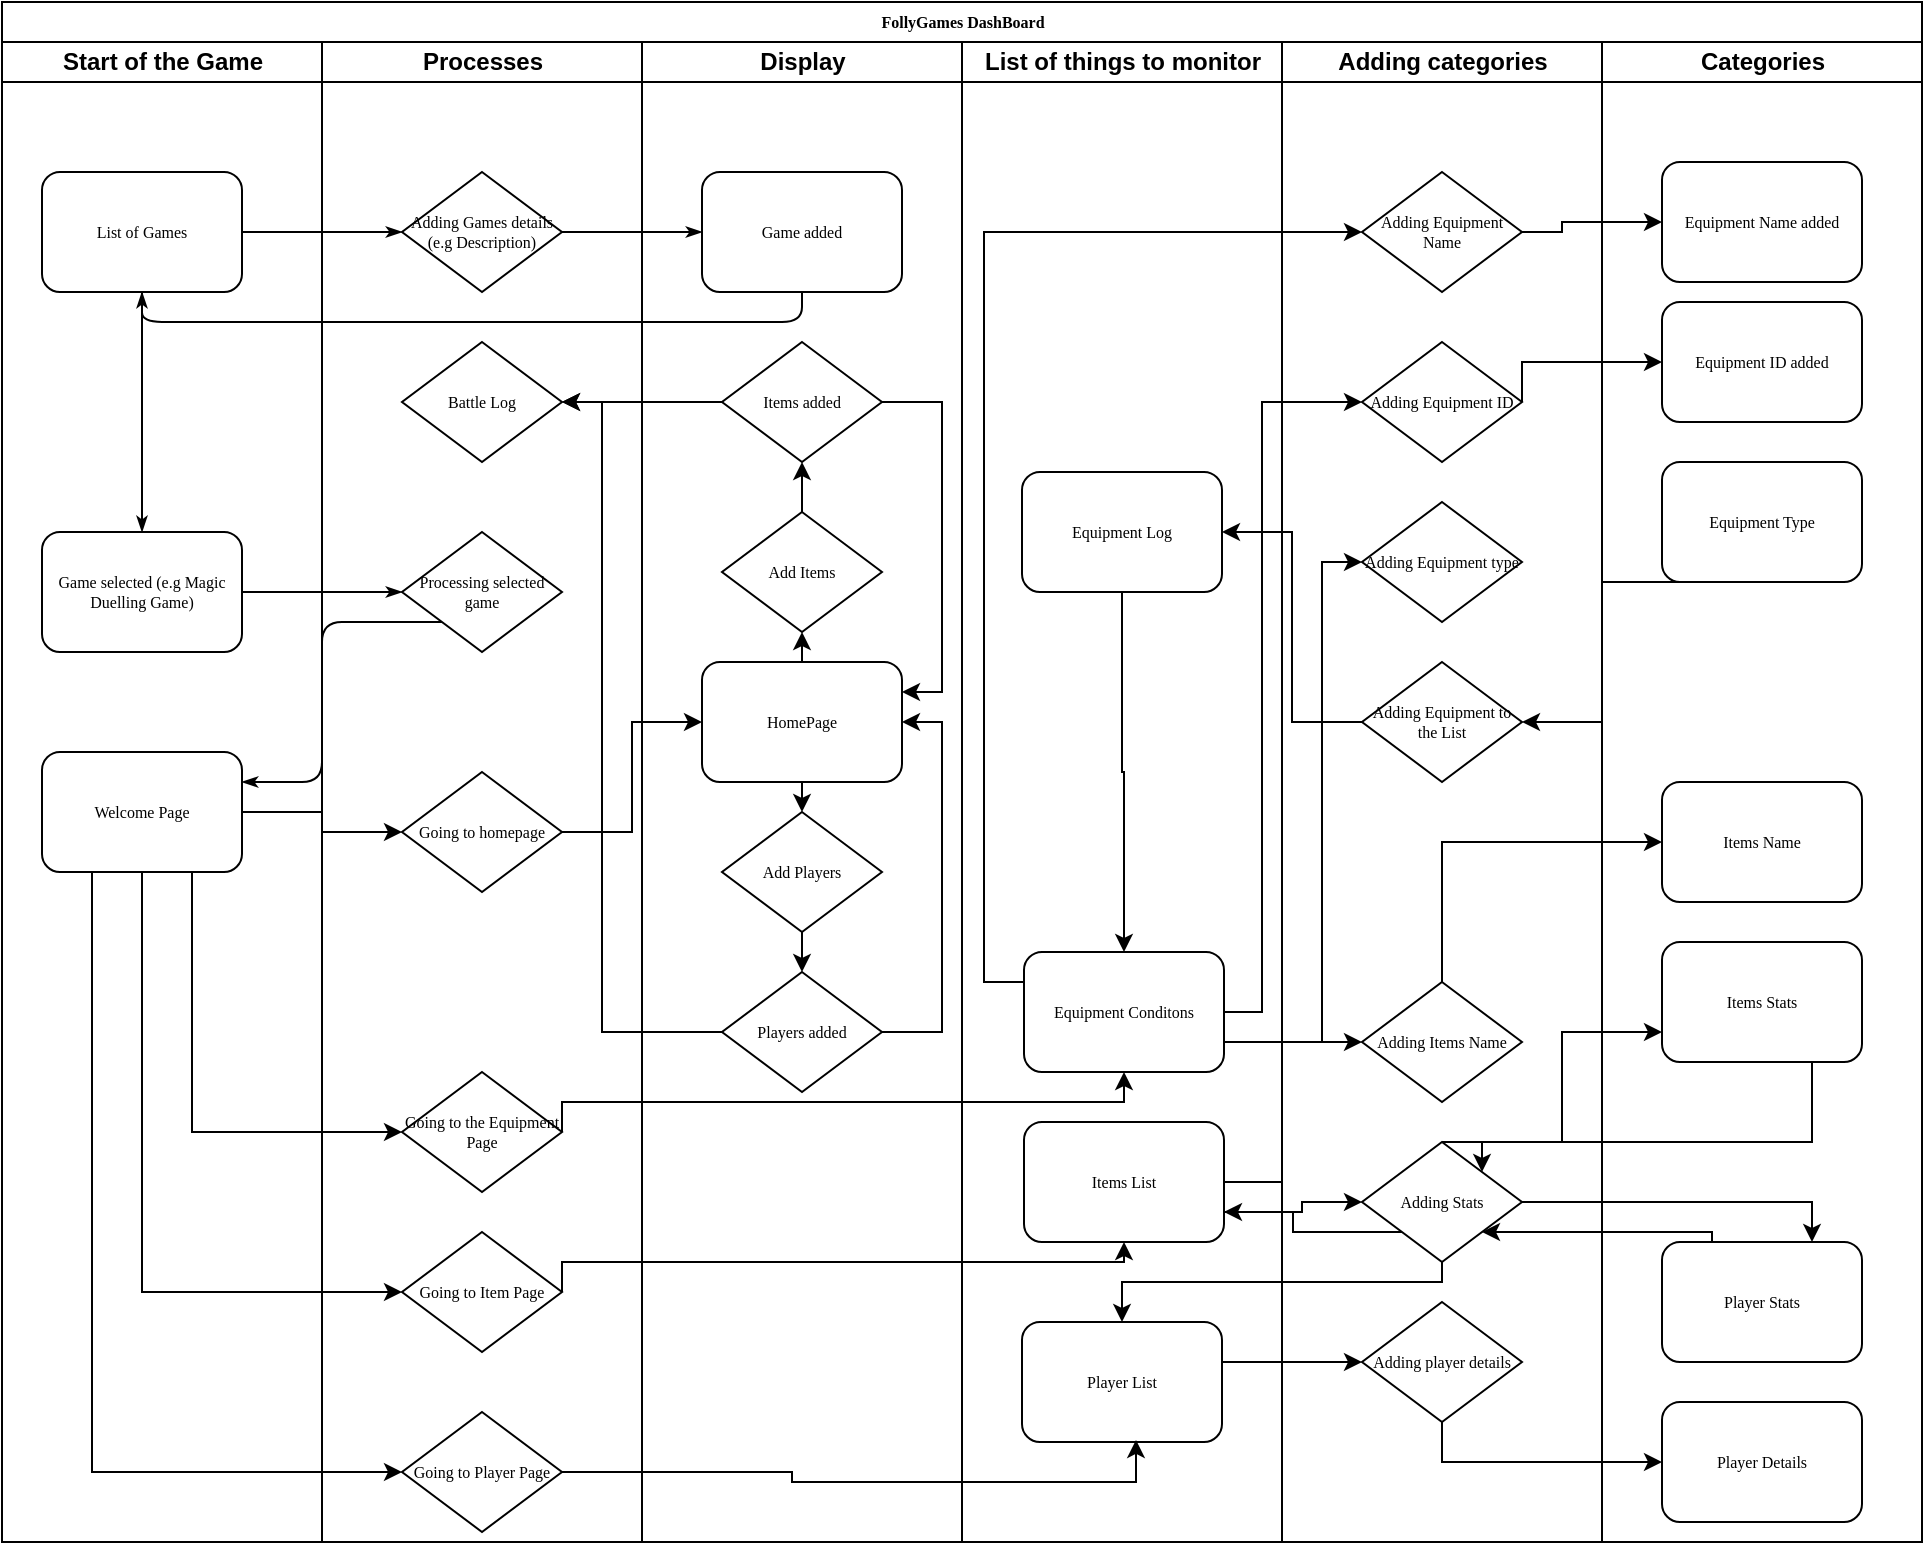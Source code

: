 <mxfile version="10.7.4" type="github"><diagram name="Page-1" id="74e2e168-ea6b-b213-b513-2b3c1d86103e"><mxGraphModel dx="998" dy="525" grid="1" gridSize="10" guides="1" tooltips="1" connect="1" arrows="1" fold="1" page="1" pageScale="1" pageWidth="1100" pageHeight="850" background="#ffffff" math="0" shadow="0"><root><mxCell id="0"/><mxCell id="1" parent="0"/><mxCell id="77e6c97f196da883-1" value="FollyGames DashBoard" style="swimlane;html=1;childLayout=stackLayout;startSize=20;rounded=0;shadow=0;labelBackgroundColor=none;strokeColor=#000000;strokeWidth=1;fillColor=#ffffff;fontFamily=Verdana;fontSize=8;fontColor=#000000;align=center;" parent="1" vertex="1"><mxGeometry x="70" y="40" width="960" height="770" as="geometry"/></mxCell><mxCell id="77e6c97f196da883-2" value="Start of the Game" style="swimlane;html=1;startSize=20;" parent="77e6c97f196da883-1" vertex="1"><mxGeometry y="20" width="160" height="750" as="geometry"/></mxCell><mxCell id="77e6c97f196da883-8" value="List of Games" style="rounded=1;whiteSpace=wrap;html=1;shadow=0;labelBackgroundColor=none;strokeColor=#000000;strokeWidth=1;fillColor=#ffffff;fontFamily=Verdana;fontSize=8;fontColor=#000000;align=center;" parent="77e6c97f196da883-2" vertex="1"><mxGeometry x="20" y="65" width="100" height="60" as="geometry"/></mxCell><mxCell id="OZMLyynE-JS1bESQG-mp-4" value="Game selected (e.g Magic Duelling Game)" style="rounded=1;whiteSpace=wrap;html=1;shadow=0;labelBackgroundColor=none;strokeColor=#000000;strokeWidth=1;fillColor=#ffffff;fontFamily=Verdana;fontSize=8;fontColor=#000000;align=center;" vertex="1" parent="77e6c97f196da883-2"><mxGeometry x="20" y="245" width="100" height="60" as="geometry"/></mxCell><mxCell id="OZMLyynE-JS1bESQG-mp-5" style="edgeStyle=orthogonalEdgeStyle;rounded=1;html=1;labelBackgroundColor=none;startArrow=none;startFill=0;startSize=5;endArrow=classicThin;endFill=1;endSize=5;jettySize=auto;orthogonalLoop=1;strokeColor=#000000;strokeWidth=1;fontFamily=Verdana;fontSize=8;fontColor=#000000;entryX=0.5;entryY=0;entryDx=0;entryDy=0;exitX=0.5;exitY=1;exitDx=0;exitDy=0;" edge="1" parent="77e6c97f196da883-2" source="77e6c97f196da883-8" target="OZMLyynE-JS1bESQG-mp-4"><mxGeometry relative="1" as="geometry"><mxPoint x="130" y="105" as="sourcePoint"/><mxPoint x="210" y="105" as="targetPoint"/></mxGeometry></mxCell><mxCell id="OZMLyynE-JS1bESQG-mp-6" value="Welcome Page" style="rounded=1;whiteSpace=wrap;html=1;shadow=0;labelBackgroundColor=none;strokeColor=#000000;strokeWidth=1;fillColor=#ffffff;fontFamily=Verdana;fontSize=8;fontColor=#000000;align=center;" vertex="1" parent="77e6c97f196da883-2"><mxGeometry x="20" y="355" width="100" height="60" as="geometry"/></mxCell><mxCell id="107ba76e4e335f99-5" style="edgeStyle=orthogonalEdgeStyle;rounded=1;html=1;labelBackgroundColor=none;startArrow=none;startFill=0;startSize=5;endArrow=classicThin;endFill=1;endSize=5;jettySize=auto;orthogonalLoop=1;strokeColor=#000000;strokeWidth=1;fontFamily=Verdana;fontSize=8;fontColor=#000000;" parent="77e6c97f196da883-1" target="77e6c97f196da883-19" edge="1"><mxGeometry relative="1" as="geometry"><Array as="points"><mxPoint x="80" y="650"/><mxPoint x="490" y="650"/><mxPoint x="490" y="610"/></Array><mxPoint x="80" y="640" as="sourcePoint"/></mxGeometry></mxCell><mxCell id="107ba76e4e335f99-6" style="edgeStyle=orthogonalEdgeStyle;rounded=1;html=1;labelBackgroundColor=none;startArrow=none;startFill=0;startSize=5;endArrow=classicThin;endFill=1;endSize=5;jettySize=auto;orthogonalLoop=1;strokeColor=#000000;strokeWidth=1;fontFamily=Verdana;fontSize=8;fontColor=#000000;" parent="77e6c97f196da883-1" target="77e6c97f196da883-19" edge="1"><mxGeometry relative="1" as="geometry"><mxPoint x="450" y="610" as="sourcePoint"/></mxGeometry></mxCell><mxCell id="77e6c97f196da883-3" value="Processes" style="swimlane;html=1;startSize=20;" parent="77e6c97f196da883-1" vertex="1"><mxGeometry x="160" y="20" width="160" height="750" as="geometry"/></mxCell><mxCell id="OZMLyynE-JS1bESQG-mp-14" value="Processing selected game" style="rhombus;whiteSpace=wrap;html=1;rounded=0;shadow=0;labelBackgroundColor=none;strokeColor=#000000;strokeWidth=1;fillColor=#ffffff;fontFamily=Verdana;fontSize=8;fontColor=#000000;align=center;" vertex="1" parent="77e6c97f196da883-3"><mxGeometry x="40" y="245" width="80" height="60" as="geometry"/></mxCell><mxCell id="OZMLyynE-JS1bESQG-mp-79" value="Going to homepage" style="rhombus;whiteSpace=wrap;html=1;rounded=0;shadow=0;labelBackgroundColor=none;strokeColor=#000000;strokeWidth=1;fillColor=#ffffff;fontFamily=Verdana;fontSize=8;fontColor=#000000;align=center;" vertex="1" parent="77e6c97f196da883-3"><mxGeometry x="40" y="365" width="80" height="60" as="geometry"/></mxCell><mxCell id="OZMLyynE-JS1bESQG-mp-100" value="Battle Log" style="rhombus;whiteSpace=wrap;html=1;rounded=0;shadow=0;labelBackgroundColor=none;strokeColor=#000000;strokeWidth=1;fillColor=#ffffff;fontFamily=Verdana;fontSize=8;fontColor=#000000;align=center;" vertex="1" parent="77e6c97f196da883-3"><mxGeometry x="40" y="150" width="80" height="60" as="geometry"/></mxCell><mxCell id="77e6c97f196da883-4" value="Display" style="swimlane;html=1;startSize=20;" parent="77e6c97f196da883-1" vertex="1"><mxGeometry x="320" y="20" width="160" height="750" as="geometry"/></mxCell><mxCell id="77e6c97f196da883-29" style="edgeStyle=orthogonalEdgeStyle;rounded=1;html=1;labelBackgroundColor=none;startArrow=none;startFill=0;startSize=5;endArrow=classicThin;endFill=1;endSize=5;jettySize=auto;orthogonalLoop=1;strokeColor=#000000;strokeWidth=1;fontFamily=Verdana;fontSize=8;fontColor=#000000;" parent="77e6c97f196da883-4" target="77e6c97f196da883-13" edge="1"><mxGeometry relative="1" as="geometry"><mxPoint x="260" y="215" as="sourcePoint"/></mxGeometry></mxCell><mxCell id="77e6c97f196da883-11" value="Game added" style="rounded=1;whiteSpace=wrap;html=1;shadow=0;labelBackgroundColor=none;strokeColor=#000000;strokeWidth=1;fillColor=#ffffff;fontFamily=Verdana;fontSize=8;fontColor=#000000;align=center;" parent="77e6c97f196da883-4" vertex="1"><mxGeometry x="30" y="65" width="100" height="60" as="geometry"/></mxCell><mxCell id="OZMLyynE-JS1bESQG-mp-26" value="Equipment Conditons" style="rounded=1;whiteSpace=wrap;html=1;shadow=0;labelBackgroundColor=none;strokeColor=#000000;strokeWidth=1;fillColor=#ffffff;fontFamily=Verdana;fontSize=8;fontColor=#000000;align=center;" vertex="1" parent="77e6c97f196da883-4"><mxGeometry x="191" y="455" width="100" height="60" as="geometry"/></mxCell><mxCell id="OZMLyynE-JS1bESQG-mp-25" value="Items List" style="rounded=1;whiteSpace=wrap;html=1;shadow=0;labelBackgroundColor=none;strokeColor=#000000;strokeWidth=1;fillColor=#ffffff;fontFamily=Verdana;fontSize=8;fontColor=#000000;align=center;" vertex="1" parent="77e6c97f196da883-4"><mxGeometry x="191" y="540" width="100" height="60" as="geometry"/></mxCell><mxCell id="OZMLyynE-JS1bESQG-mp-24" value="Player List" style="rounded=1;whiteSpace=wrap;html=1;shadow=0;labelBackgroundColor=none;strokeColor=#000000;strokeWidth=1;fillColor=#ffffff;fontFamily=Verdana;fontSize=8;fontColor=#000000;align=center;" vertex="1" parent="77e6c97f196da883-4"><mxGeometry x="190" y="640" width="100" height="60" as="geometry"/></mxCell><mxCell id="OZMLyynE-JS1bESQG-mp-101" style="edgeStyle=orthogonalEdgeStyle;rounded=0;orthogonalLoop=1;jettySize=auto;html=1;exitX=0.5;exitY=0;exitDx=0;exitDy=0;entryX=0.5;entryY=1;entryDx=0;entryDy=0;" edge="1" parent="77e6c97f196da883-4" source="OZMLyynE-JS1bESQG-mp-76" target="OZMLyynE-JS1bESQG-mp-98"><mxGeometry relative="1" as="geometry"/></mxCell><mxCell id="OZMLyynE-JS1bESQG-mp-76" value="HomePage" style="rounded=1;whiteSpace=wrap;html=1;shadow=0;labelBackgroundColor=none;strokeColor=#000000;strokeWidth=1;fillColor=#ffffff;fontFamily=Verdana;fontSize=8;fontColor=#000000;align=center;" vertex="1" parent="77e6c97f196da883-4"><mxGeometry x="30" y="310" width="100" height="60" as="geometry"/></mxCell><mxCell id="OZMLyynE-JS1bESQG-mp-94" style="edgeStyle=orthogonalEdgeStyle;rounded=0;orthogonalLoop=1;jettySize=auto;html=1;exitX=1;exitY=0.5;exitDx=0;exitDy=0;entryX=1;entryY=0.5;entryDx=0;entryDy=0;" edge="1" parent="77e6c97f196da883-4" source="OZMLyynE-JS1bESQG-mp-90" target="OZMLyynE-JS1bESQG-mp-76"><mxGeometry relative="1" as="geometry"><Array as="points"><mxPoint x="150" y="495"/><mxPoint x="150" y="340"/></Array></mxGeometry></mxCell><mxCell id="OZMLyynE-JS1bESQG-mp-90" value="Players added" style="rhombus;whiteSpace=wrap;html=1;rounded=0;shadow=0;labelBackgroundColor=none;strokeColor=#000000;strokeWidth=1;fillColor=#ffffff;fontFamily=Verdana;fontSize=8;fontColor=#000000;align=center;" vertex="1" parent="77e6c97f196da883-4"><mxGeometry x="40" y="465" width="80" height="60" as="geometry"/></mxCell><mxCell id="OZMLyynE-JS1bESQG-mp-102" style="edgeStyle=orthogonalEdgeStyle;rounded=0;orthogonalLoop=1;jettySize=auto;html=1;exitX=0.5;exitY=0;exitDx=0;exitDy=0;" edge="1" parent="77e6c97f196da883-4" source="OZMLyynE-JS1bESQG-mp-98" target="OZMLyynE-JS1bESQG-mp-99"><mxGeometry relative="1" as="geometry"/></mxCell><mxCell id="OZMLyynE-JS1bESQG-mp-98" value="Add Items" style="rhombus;whiteSpace=wrap;html=1;rounded=0;shadow=0;labelBackgroundColor=none;strokeColor=#000000;strokeWidth=1;fillColor=#ffffff;fontFamily=Verdana;fontSize=8;fontColor=#000000;align=center;" vertex="1" parent="77e6c97f196da883-4"><mxGeometry x="40" y="235" width="80" height="60" as="geometry"/></mxCell><mxCell id="OZMLyynE-JS1bESQG-mp-103" style="edgeStyle=orthogonalEdgeStyle;rounded=0;orthogonalLoop=1;jettySize=auto;html=1;exitX=1;exitY=0.5;exitDx=0;exitDy=0;entryX=1;entryY=0.25;entryDx=0;entryDy=0;" edge="1" parent="77e6c97f196da883-4" source="OZMLyynE-JS1bESQG-mp-99" target="OZMLyynE-JS1bESQG-mp-76"><mxGeometry relative="1" as="geometry"/></mxCell><mxCell id="OZMLyynE-JS1bESQG-mp-99" value="Items added" style="rhombus;whiteSpace=wrap;html=1;rounded=0;shadow=0;labelBackgroundColor=none;strokeColor=#000000;strokeWidth=1;fillColor=#ffffff;fontFamily=Verdana;fontSize=8;fontColor=#000000;align=center;" vertex="1" parent="77e6c97f196da883-4"><mxGeometry x="40" y="150" width="80" height="60" as="geometry"/></mxCell><mxCell id="77e6c97f196da883-5" value="List of things to monitor" style="swimlane;html=1;startSize=20;" parent="77e6c97f196da883-1" vertex="1"><mxGeometry x="480" y="20" width="160" height="750" as="geometry"/></mxCell><mxCell id="77e6c97f196da883-20" value="Adding Stats" style="rhombus;whiteSpace=wrap;html=1;rounded=0;shadow=0;labelBackgroundColor=none;strokeColor=#000000;strokeWidth=1;fillColor=#ffffff;fontFamily=Verdana;fontSize=8;fontColor=#000000;align=center;" parent="77e6c97f196da883-5" vertex="1"><mxGeometry x="200" y="550" width="80" height="60" as="geometry"/></mxCell><mxCell id="77e6c97f196da883-35" style="edgeStyle=orthogonalEdgeStyle;rounded=1;html=1;labelBackgroundColor=none;startArrow=none;startFill=0;startSize=5;endArrow=classicThin;endFill=1;endSize=5;jettySize=auto;orthogonalLoop=1;strokeColor=#000000;strokeWidth=1;fontFamily=Verdana;fontSize=8;fontColor=#000000;" parent="77e6c97f196da883-5" target="77e6c97f196da883-17" edge="1"><mxGeometry relative="1" as="geometry"><mxPoint x="80" y="380" as="sourcePoint"/></mxGeometry></mxCell><mxCell id="OZMLyynE-JS1bESQG-mp-30" value="Adding Equipment Name" style="rhombus;whiteSpace=wrap;html=1;rounded=0;shadow=0;labelBackgroundColor=none;strokeColor=#000000;strokeWidth=1;fillColor=#ffffff;fontFamily=Verdana;fontSize=8;fontColor=#000000;align=center;" vertex="1" parent="77e6c97f196da883-5"><mxGeometry x="200" y="65" width="80" height="60" as="geometry"/></mxCell><mxCell id="OZMLyynE-JS1bESQG-mp-33" value="Adding Equipment ID" style="rhombus;whiteSpace=wrap;html=1;rounded=0;shadow=0;labelBackgroundColor=none;strokeColor=#000000;strokeWidth=1;fillColor=#ffffff;fontFamily=Verdana;fontSize=8;fontColor=#000000;align=center;" vertex="1" parent="77e6c97f196da883-5"><mxGeometry x="200" y="150" width="80" height="60" as="geometry"/></mxCell><mxCell id="OZMLyynE-JS1bESQG-mp-38" value="Adding Equipment type" style="rhombus;whiteSpace=wrap;html=1;rounded=0;shadow=0;labelBackgroundColor=none;strokeColor=#000000;strokeWidth=1;fillColor=#ffffff;fontFamily=Verdana;fontSize=8;fontColor=#000000;align=center;" vertex="1" parent="77e6c97f196da883-5"><mxGeometry x="200" y="230" width="80" height="60" as="geometry"/></mxCell><mxCell id="OZMLyynE-JS1bESQG-mp-108" style="edgeStyle=orthogonalEdgeStyle;rounded=0;orthogonalLoop=1;jettySize=auto;html=1;exitX=0;exitY=0.5;exitDx=0;exitDy=0;entryX=1;entryY=0.5;entryDx=0;entryDy=0;" edge="1" parent="77e6c97f196da883-5" source="OZMLyynE-JS1bESQG-mp-42" target="OZMLyynE-JS1bESQG-mp-107"><mxGeometry relative="1" as="geometry"/></mxCell><mxCell id="OZMLyynE-JS1bESQG-mp-42" value="Adding Equipment to the List" style="rhombus;whiteSpace=wrap;html=1;rounded=0;shadow=0;labelBackgroundColor=none;strokeColor=#000000;strokeWidth=1;fillColor=#ffffff;fontFamily=Verdana;fontSize=8;fontColor=#000000;align=center;" vertex="1" parent="77e6c97f196da883-5"><mxGeometry x="200" y="310" width="80" height="60" as="geometry"/></mxCell><mxCell id="OZMLyynE-JS1bESQG-mp-62" value="Adding player details" style="rhombus;whiteSpace=wrap;html=1;rounded=0;shadow=0;labelBackgroundColor=none;strokeColor=#000000;strokeWidth=1;fillColor=#ffffff;fontFamily=Verdana;fontSize=8;fontColor=#000000;align=center;" vertex="1" parent="77e6c97f196da883-5"><mxGeometry x="200" y="630" width="80" height="60" as="geometry"/></mxCell><mxCell id="OZMLyynE-JS1bESQG-mp-107" value="Equipment Log" style="rounded=1;whiteSpace=wrap;html=1;shadow=0;labelBackgroundColor=none;strokeColor=#000000;strokeWidth=1;fillColor=#ffffff;fontFamily=Verdana;fontSize=8;fontColor=#000000;align=center;" vertex="1" parent="77e6c97f196da883-5"><mxGeometry x="30" y="215" width="100" height="60" as="geometry"/></mxCell><mxCell id="77e6c97f196da883-7" value="Adding categories" style="swimlane;html=1;startSize=20;" parent="77e6c97f196da883-1" vertex="1"><mxGeometry x="640" y="20" width="160" height="750" as="geometry"/></mxCell><mxCell id="OZMLyynE-JS1bESQG-mp-45" value="Items Name" style="rounded=1;whiteSpace=wrap;html=1;shadow=0;labelBackgroundColor=none;strokeColor=#000000;strokeWidth=1;fillColor=#ffffff;fontFamily=Verdana;fontSize=8;fontColor=#000000;align=center;" vertex="1" parent="77e6c97f196da883-7"><mxGeometry x="190" y="370" width="100" height="60" as="geometry"/></mxCell><mxCell id="OZMLyynE-JS1bESQG-mp-46" value="Equipment Name added" style="rounded=1;whiteSpace=wrap;html=1;shadow=0;labelBackgroundColor=none;strokeColor=#000000;strokeWidth=1;fillColor=#ffffff;fontFamily=Verdana;fontSize=8;fontColor=#000000;align=center;" vertex="1" parent="77e6c97f196da883-7"><mxGeometry x="190" y="60" width="100" height="60" as="geometry"/></mxCell><mxCell id="OZMLyynE-JS1bESQG-mp-51" value="Items Stats" style="rounded=1;whiteSpace=wrap;html=1;shadow=0;labelBackgroundColor=none;strokeColor=#000000;strokeWidth=1;fillColor=#ffffff;fontFamily=Verdana;fontSize=8;fontColor=#000000;align=center;" vertex="1" parent="77e6c97f196da883-7"><mxGeometry x="190" y="450" width="100" height="60" as="geometry"/></mxCell><mxCell id="OZMLyynE-JS1bESQG-mp-3" style="edgeStyle=orthogonalEdgeStyle;rounded=1;html=1;labelBackgroundColor=none;startArrow=none;startFill=0;startSize=5;endArrow=classicThin;endFill=1;endSize=5;jettySize=auto;orthogonalLoop=1;strokeColor=#000000;strokeWidth=1;fontFamily=Verdana;fontSize=8;fontColor=#000000;exitX=0.5;exitY=1;exitDx=0;exitDy=0;" edge="1" parent="77e6c97f196da883-1" source="77e6c97f196da883-11" target="77e6c97f196da883-8"><mxGeometry relative="1" as="geometry"><mxPoint x="250" y="155" as="sourcePoint"/><mxPoint x="250" y="185" as="targetPoint"/><Array as="points"><mxPoint x="400" y="160"/><mxPoint x="70" y="160"/></Array></mxGeometry></mxCell><mxCell id="OZMLyynE-JS1bESQG-mp-15" style="edgeStyle=orthogonalEdgeStyle;rounded=1;html=1;labelBackgroundColor=none;startArrow=none;startFill=0;startSize=5;endArrow=classicThin;endFill=1;endSize=5;jettySize=auto;orthogonalLoop=1;strokeColor=#000000;strokeWidth=1;fontFamily=Verdana;fontSize=8;fontColor=#000000;" edge="1" parent="77e6c97f196da883-1" source="OZMLyynE-JS1bESQG-mp-4" target="OZMLyynE-JS1bESQG-mp-14"><mxGeometry relative="1" as="geometry"><mxPoint x="120" y="295" as="sourcePoint"/><mxPoint x="200" y="295" as="targetPoint"/></mxGeometry></mxCell><mxCell id="OZMLyynE-JS1bESQG-mp-16" style="edgeStyle=orthogonalEdgeStyle;rounded=1;html=1;labelBackgroundColor=none;startArrow=none;startFill=0;startSize=5;endArrow=classicThin;endFill=1;endSize=5;jettySize=auto;orthogonalLoop=1;strokeColor=#000000;strokeWidth=1;fontFamily=Verdana;fontSize=8;fontColor=#000000;exitX=0;exitY=1;exitDx=0;exitDy=0;entryX=1;entryY=0.25;entryDx=0;entryDy=0;" edge="1" parent="77e6c97f196da883-1" source="OZMLyynE-JS1bESQG-mp-14" target="OZMLyynE-JS1bESQG-mp-6"><mxGeometry relative="1" as="geometry"><mxPoint x="281" y="295" as="sourcePoint"/><mxPoint x="170" y="360" as="targetPoint"/></mxGeometry></mxCell><mxCell id="OZMLyynE-JS1bESQG-mp-48" style="edgeStyle=orthogonalEdgeStyle;rounded=0;orthogonalLoop=1;jettySize=auto;html=1;exitX=1;exitY=0.5;exitDx=0;exitDy=0;entryX=0;entryY=0.5;entryDx=0;entryDy=0;" edge="1" parent="77e6c97f196da883-1" source="OZMLyynE-JS1bESQG-mp-30" target="OZMLyynE-JS1bESQG-mp-46"><mxGeometry relative="1" as="geometry"><Array as="points"><mxPoint x="780" y="115"/><mxPoint x="780" y="110"/></Array></mxGeometry></mxCell><mxCell id="OZMLyynE-JS1bESQG-mp-57" style="edgeStyle=orthogonalEdgeStyle;rounded=0;orthogonalLoop=1;jettySize=auto;html=1;exitX=1;exitY=0.75;exitDx=0;exitDy=0;entryX=0;entryY=0.5;entryDx=0;entryDy=0;" edge="1" parent="77e6c97f196da883-1" source="OZMLyynE-JS1bESQG-mp-25" target="77e6c97f196da883-20"><mxGeometry relative="1" as="geometry"><Array as="points"><mxPoint x="650" y="605"/><mxPoint x="650" y="600"/></Array></mxGeometry></mxCell><mxCell id="OZMLyynE-JS1bESQG-mp-60" style="edgeStyle=orthogonalEdgeStyle;rounded=0;orthogonalLoop=1;jettySize=auto;html=1;exitX=0;exitY=1;exitDx=0;exitDy=0;entryX=1;entryY=0.75;entryDx=0;entryDy=0;" edge="1" parent="77e6c97f196da883-1" source="77e6c97f196da883-20" target="OZMLyynE-JS1bESQG-mp-25"><mxGeometry relative="1" as="geometry"/></mxCell><mxCell id="OZMLyynE-JS1bESQG-mp-63" style="edgeStyle=orthogonalEdgeStyle;rounded=0;orthogonalLoop=1;jettySize=auto;html=1;exitX=1;exitY=0.25;exitDx=0;exitDy=0;entryX=0;entryY=0.5;entryDx=0;entryDy=0;" edge="1" parent="77e6c97f196da883-1" source="OZMLyynE-JS1bESQG-mp-24" target="OZMLyynE-JS1bESQG-mp-62"><mxGeometry relative="1" as="geometry"><Array as="points"><mxPoint x="610" y="680"/></Array></mxGeometry></mxCell><mxCell id="OZMLyynE-JS1bESQG-mp-71" style="edgeStyle=orthogonalEdgeStyle;rounded=0;orthogonalLoop=1;jettySize=auto;html=1;exitX=0.5;exitY=1;exitDx=0;exitDy=0;" edge="1" parent="77e6c97f196da883-1" source="77e6c97f196da883-20" target="OZMLyynE-JS1bESQG-mp-24"><mxGeometry relative="1" as="geometry"><Array as="points"><mxPoint x="560" y="640"/><mxPoint x="400" y="640"/></Array></mxGeometry></mxCell><mxCell id="OZMLyynE-JS1bESQG-mp-73" style="edgeStyle=orthogonalEdgeStyle;rounded=0;orthogonalLoop=1;jettySize=auto;html=1;exitX=0.75;exitY=1;exitDx=0;exitDy=0;entryX=1;entryY=0;entryDx=0;entryDy=0;" edge="1" parent="77e6c97f196da883-1" source="OZMLyynE-JS1bESQG-mp-51" target="77e6c97f196da883-20"><mxGeometry relative="1" as="geometry"><Array as="points"><mxPoint x="745" y="570"/><mxPoint x="580" y="570"/></Array></mxGeometry></mxCell><mxCell id="OZMLyynE-JS1bESQG-mp-75" style="edgeStyle=orthogonalEdgeStyle;rounded=0;orthogonalLoop=1;jettySize=auto;html=1;exitX=0.5;exitY=0;exitDx=0;exitDy=0;entryX=0;entryY=0.75;entryDx=0;entryDy=0;" edge="1" parent="77e6c97f196da883-1" source="77e6c97f196da883-20" target="OZMLyynE-JS1bESQG-mp-51"><mxGeometry relative="1" as="geometry"><Array as="points"><mxPoint x="780" y="570"/><mxPoint x="780" y="515"/></Array></mxGeometry></mxCell><mxCell id="OZMLyynE-JS1bESQG-mp-80" style="edgeStyle=orthogonalEdgeStyle;rounded=0;orthogonalLoop=1;jettySize=auto;html=1;entryX=0;entryY=0.5;entryDx=0;entryDy=0;exitX=1;exitY=0.5;exitDx=0;exitDy=0;" edge="1" parent="77e6c97f196da883-1" source="OZMLyynE-JS1bESQG-mp-6" target="OZMLyynE-JS1bESQG-mp-79"><mxGeometry relative="1" as="geometry"><mxPoint x="140" y="415" as="sourcePoint"/></mxGeometry></mxCell><mxCell id="OZMLyynE-JS1bESQG-mp-97" style="edgeStyle=orthogonalEdgeStyle;rounded=0;orthogonalLoop=1;jettySize=auto;html=1;exitX=1;exitY=0.5;exitDx=0;exitDy=0;entryX=0;entryY=0.5;entryDx=0;entryDy=0;" edge="1" parent="77e6c97f196da883-1" source="OZMLyynE-JS1bESQG-mp-79" target="OZMLyynE-JS1bESQG-mp-76"><mxGeometry relative="1" as="geometry"/></mxCell><mxCell id="OZMLyynE-JS1bESQG-mp-104" style="edgeStyle=orthogonalEdgeStyle;rounded=0;orthogonalLoop=1;jettySize=auto;html=1;exitX=0;exitY=0.5;exitDx=0;exitDy=0;entryX=1;entryY=0.5;entryDx=0;entryDy=0;" edge="1" parent="77e6c97f196da883-1" source="OZMLyynE-JS1bESQG-mp-99" target="OZMLyynE-JS1bESQG-mp-100"><mxGeometry relative="1" as="geometry"/></mxCell><mxCell id="OZMLyynE-JS1bESQG-mp-109" style="edgeStyle=orthogonalEdgeStyle;rounded=0;orthogonalLoop=1;jettySize=auto;html=1;exitX=1;exitY=0.75;exitDx=0;exitDy=0;entryX=0;entryY=0.5;entryDx=0;entryDy=0;" edge="1" parent="77e6c97f196da883-1" source="OZMLyynE-JS1bESQG-mp-26" target="OZMLyynE-JS1bESQG-mp-38"><mxGeometry relative="1" as="geometry"><Array as="points"><mxPoint x="660" y="520"/><mxPoint x="660" y="280"/></Array></mxGeometry></mxCell><mxCell id="OZMLyynE-JS1bESQG-mp-111" style="edgeStyle=orthogonalEdgeStyle;rounded=0;orthogonalLoop=1;jettySize=auto;html=1;exitX=1;exitY=0.5;exitDx=0;exitDy=0;entryX=0;entryY=0.5;entryDx=0;entryDy=0;" edge="1" parent="77e6c97f196da883-1" source="OZMLyynE-JS1bESQG-mp-26" target="OZMLyynE-JS1bESQG-mp-33"><mxGeometry relative="1" as="geometry"><Array as="points"><mxPoint x="630" y="505"/><mxPoint x="630" y="200"/></Array></mxGeometry></mxCell><mxCell id="OZMLyynE-JS1bESQG-mp-112" style="edgeStyle=orthogonalEdgeStyle;rounded=0;orthogonalLoop=1;jettySize=auto;html=1;exitX=0;exitY=0.25;exitDx=0;exitDy=0;entryX=0;entryY=0.5;entryDx=0;entryDy=0;" edge="1" parent="77e6c97f196da883-1" source="OZMLyynE-JS1bESQG-mp-26" target="OZMLyynE-JS1bESQG-mp-30"><mxGeometry relative="1" as="geometry"/></mxCell><mxCell id="OZMLyynE-JS1bESQG-mp-115" style="edgeStyle=orthogonalEdgeStyle;rounded=0;orthogonalLoop=1;jettySize=auto;html=1;exitX=0.5;exitY=1;exitDx=0;exitDy=0;entryX=0.5;entryY=0;entryDx=0;entryDy=0;" edge="1" parent="77e6c97f196da883-1" source="OZMLyynE-JS1bESQG-mp-107" target="OZMLyynE-JS1bESQG-mp-26"><mxGeometry relative="1" as="geometry"/></mxCell><mxCell id="OZMLyynE-JS1bESQG-mp-1" value="Adding Games details (e.g Description)" style="rhombus;whiteSpace=wrap;html=1;rounded=0;shadow=0;labelBackgroundColor=none;strokeColor=#000000;strokeWidth=1;fillColor=#ffffff;fontFamily=Verdana;fontSize=8;fontColor=#000000;align=center;" vertex="1" parent="1"><mxGeometry x="270" y="125" width="80" height="60" as="geometry"/></mxCell><mxCell id="77e6c97f196da883-26" style="edgeStyle=orthogonalEdgeStyle;rounded=1;html=1;labelBackgroundColor=none;startArrow=none;startFill=0;startSize=5;endArrow=classicThin;endFill=1;endSize=5;jettySize=auto;orthogonalLoop=1;strokeColor=#000000;strokeWidth=1;fontFamily=Verdana;fontSize=8;fontColor=#000000;entryX=0;entryY=0.5;entryDx=0;entryDy=0;" parent="1" source="77e6c97f196da883-8" target="OZMLyynE-JS1bESQG-mp-1" edge="1"><mxGeometry relative="1" as="geometry"/></mxCell><mxCell id="OZMLyynE-JS1bESQG-mp-2" style="edgeStyle=orthogonalEdgeStyle;rounded=1;html=1;labelBackgroundColor=none;startArrow=none;startFill=0;startSize=5;endArrow=classicThin;endFill=1;endSize=5;jettySize=auto;orthogonalLoop=1;strokeColor=#000000;strokeWidth=1;fontFamily=Verdana;fontSize=8;fontColor=#000000;exitX=1;exitY=0.5;exitDx=0;exitDy=0;entryX=0;entryY=0.5;entryDx=0;entryDy=0;" edge="1" parent="1" source="OZMLyynE-JS1bESQG-mp-1" target="77e6c97f196da883-11"><mxGeometry relative="1" as="geometry"><mxPoint x="190" y="245" as="sourcePoint"/><mxPoint x="420" y="245" as="targetPoint"/></mxGeometry></mxCell><mxCell id="OZMLyynE-JS1bESQG-mp-96" style="edgeStyle=orthogonalEdgeStyle;rounded=0;orthogonalLoop=1;jettySize=auto;html=1;exitX=1;exitY=0.5;exitDx=0;exitDy=0;entryX=0.5;entryY=1;entryDx=0;entryDy=0;" edge="1" parent="1" source="OZMLyynE-JS1bESQG-mp-27" target="OZMLyynE-JS1bESQG-mp-26"><mxGeometry relative="1" as="geometry"><Array as="points"><mxPoint x="350" y="590"/><mxPoint x="631" y="590"/></Array></mxGeometry></mxCell><mxCell id="OZMLyynE-JS1bESQG-mp-27" value="Going to the Equipment Page" style="rhombus;whiteSpace=wrap;html=1;rounded=0;shadow=0;labelBackgroundColor=none;strokeColor=#000000;strokeWidth=1;fillColor=#ffffff;fontFamily=Verdana;fontSize=8;fontColor=#000000;align=center;" vertex="1" parent="1"><mxGeometry x="270" y="575" width="80" height="60" as="geometry"/></mxCell><mxCell id="OZMLyynE-JS1bESQG-mp-34" value="Equipment ID added" style="rounded=1;whiteSpace=wrap;html=1;shadow=0;labelBackgroundColor=none;strokeColor=#000000;strokeWidth=1;fillColor=#ffffff;fontFamily=Verdana;fontSize=8;fontColor=#000000;align=center;" vertex="1" parent="1"><mxGeometry x="900" y="190" width="100" height="60" as="geometry"/></mxCell><mxCell id="OZMLyynE-JS1bESQG-mp-36" style="edgeStyle=orthogonalEdgeStyle;rounded=0;orthogonalLoop=1;jettySize=auto;html=1;exitX=1;exitY=0.5;exitDx=0;exitDy=0;entryX=0;entryY=0.5;entryDx=0;entryDy=0;" edge="1" parent="1" source="OZMLyynE-JS1bESQG-mp-33" target="OZMLyynE-JS1bESQG-mp-34"><mxGeometry relative="1" as="geometry"><Array as="points"><mxPoint x="830" y="220"/></Array></mxGeometry></mxCell><mxCell id="OZMLyynE-JS1bESQG-mp-43" style="edgeStyle=orthogonalEdgeStyle;rounded=0;orthogonalLoop=1;jettySize=auto;html=1;exitX=0.5;exitY=1;exitDx=0;exitDy=0;entryX=1;entryY=0.5;entryDx=0;entryDy=0;" edge="1" parent="1" source="OZMLyynE-JS1bESQG-mp-37" target="OZMLyynE-JS1bESQG-mp-42"><mxGeometry relative="1" as="geometry"><mxPoint x="620" y="370" as="targetPoint"/><Array as="points"><mxPoint x="870" y="330"/><mxPoint x="870" y="400"/></Array></mxGeometry></mxCell><mxCell id="OZMLyynE-JS1bESQG-mp-37" value="Equipment Type" style="rounded=1;whiteSpace=wrap;html=1;shadow=0;labelBackgroundColor=none;strokeColor=#000000;strokeWidth=1;fillColor=#ffffff;fontFamily=Verdana;fontSize=8;fontColor=#000000;align=center;" vertex="1" parent="1"><mxGeometry x="900" y="270" width="100" height="60" as="geometry"/></mxCell><mxCell id="OZMLyynE-JS1bESQG-mp-53" style="edgeStyle=orthogonalEdgeStyle;rounded=0;orthogonalLoop=1;jettySize=auto;html=1;exitX=0.5;exitY=0;exitDx=0;exitDy=0;entryX=0;entryY=0.5;entryDx=0;entryDy=0;" edge="1" parent="1" source="OZMLyynE-JS1bESQG-mp-49" target="OZMLyynE-JS1bESQG-mp-45"><mxGeometry relative="1" as="geometry"/></mxCell><mxCell id="OZMLyynE-JS1bESQG-mp-49" value="Adding Items Name" style="rhombus;whiteSpace=wrap;html=1;rounded=0;shadow=0;labelBackgroundColor=none;strokeColor=#000000;strokeWidth=1;fillColor=#ffffff;fontFamily=Verdana;fontSize=8;fontColor=#000000;align=center;" vertex="1" parent="1"><mxGeometry x="750" y="530" width="80" height="60" as="geometry"/></mxCell><mxCell id="OZMLyynE-JS1bESQG-mp-54" style="edgeStyle=orthogonalEdgeStyle;rounded=0;orthogonalLoop=1;jettySize=auto;html=1;exitX=1;exitY=0.5;exitDx=0;exitDy=0;entryX=0;entryY=0.5;entryDx=0;entryDy=0;" edge="1" parent="1" source="OZMLyynE-JS1bESQG-mp-25" target="OZMLyynE-JS1bESQG-mp-49"><mxGeometry relative="1" as="geometry"><Array as="points"><mxPoint x="710" y="630"/><mxPoint x="710" y="560"/></Array></mxGeometry></mxCell><mxCell id="OZMLyynE-JS1bESQG-mp-61" value="Player Details" style="rounded=1;whiteSpace=wrap;html=1;shadow=0;labelBackgroundColor=none;strokeColor=#000000;strokeWidth=1;fillColor=#ffffff;fontFamily=Verdana;fontSize=8;fontColor=#000000;align=center;" vertex="1" parent="1"><mxGeometry x="900" y="740" width="100" height="60" as="geometry"/></mxCell><mxCell id="OZMLyynE-JS1bESQG-mp-66" value="Categories" style="swimlane;html=1;startSize=20;" vertex="1" parent="1"><mxGeometry x="870" y="60" width="160" height="750" as="geometry"/></mxCell><mxCell id="OZMLyynE-JS1bESQG-mp-69" value="Player Stats" style="rounded=1;whiteSpace=wrap;html=1;shadow=0;labelBackgroundColor=none;strokeColor=#000000;strokeWidth=1;fillColor=#ffffff;fontFamily=Verdana;fontSize=8;fontColor=#000000;align=center;" vertex="1" parent="OZMLyynE-JS1bESQG-mp-66"><mxGeometry x="30" y="600" width="100" height="60" as="geometry"/></mxCell><mxCell id="OZMLyynE-JS1bESQG-mp-70" style="edgeStyle=orthogonalEdgeStyle;rounded=0;orthogonalLoop=1;jettySize=auto;html=1;exitX=0.25;exitY=0;exitDx=0;exitDy=0;entryX=1;entryY=1;entryDx=0;entryDy=0;" edge="1" parent="1" source="OZMLyynE-JS1bESQG-mp-69" target="77e6c97f196da883-20"><mxGeometry relative="1" as="geometry"><Array as="points"><mxPoint x="925" y="655"/></Array></mxGeometry></mxCell><mxCell id="OZMLyynE-JS1bESQG-mp-72" style="edgeStyle=orthogonalEdgeStyle;rounded=0;orthogonalLoop=1;jettySize=auto;html=1;exitX=0.5;exitY=1;exitDx=0;exitDy=0;" edge="1" parent="1" source="OZMLyynE-JS1bESQG-mp-62" target="OZMLyynE-JS1bESQG-mp-61"><mxGeometry relative="1" as="geometry"/></mxCell><mxCell id="OZMLyynE-JS1bESQG-mp-74" style="edgeStyle=orthogonalEdgeStyle;rounded=0;orthogonalLoop=1;jettySize=auto;html=1;exitX=1;exitY=0.5;exitDx=0;exitDy=0;entryX=0.75;entryY=0;entryDx=0;entryDy=0;" edge="1" parent="1" source="77e6c97f196da883-20" target="OZMLyynE-JS1bESQG-mp-69"><mxGeometry relative="1" as="geometry"/></mxCell><mxCell id="OZMLyynE-JS1bESQG-mp-87" style="edgeStyle=orthogonalEdgeStyle;rounded=0;orthogonalLoop=1;jettySize=auto;html=1;exitX=1;exitY=0.5;exitDx=0;exitDy=0;" edge="1" parent="1" source="OZMLyynE-JS1bESQG-mp-77" target="OZMLyynE-JS1bESQG-mp-25"><mxGeometry relative="1" as="geometry"><Array as="points"><mxPoint x="350" y="670"/><mxPoint x="631" y="670"/></Array></mxGeometry></mxCell><mxCell id="OZMLyynE-JS1bESQG-mp-77" value="Going to Item Page" style="rhombus;whiteSpace=wrap;html=1;rounded=0;shadow=0;labelBackgroundColor=none;strokeColor=#000000;strokeWidth=1;fillColor=#ffffff;fontFamily=Verdana;fontSize=8;fontColor=#000000;align=center;" vertex="1" parent="1"><mxGeometry x="270" y="655" width="80" height="60" as="geometry"/></mxCell><mxCell id="OZMLyynE-JS1bESQG-mp-95" style="edgeStyle=orthogonalEdgeStyle;rounded=0;orthogonalLoop=1;jettySize=auto;html=1;exitX=1;exitY=0.5;exitDx=0;exitDy=0;entryX=0.57;entryY=0.983;entryDx=0;entryDy=0;entryPerimeter=0;" edge="1" parent="1" source="OZMLyynE-JS1bESQG-mp-78" target="OZMLyynE-JS1bESQG-mp-24"><mxGeometry relative="1" as="geometry"><Array as="points"><mxPoint x="465" y="775"/><mxPoint x="465" y="780"/><mxPoint x="637" y="780"/></Array></mxGeometry></mxCell><mxCell id="OZMLyynE-JS1bESQG-mp-78" value="Going to Player Page" style="rhombus;whiteSpace=wrap;html=1;rounded=0;shadow=0;labelBackgroundColor=none;strokeColor=#000000;strokeWidth=1;fillColor=#ffffff;fontFamily=Verdana;fontSize=8;fontColor=#000000;align=center;" vertex="1" parent="1"><mxGeometry x="270" y="745" width="80" height="60" as="geometry"/></mxCell><mxCell id="OZMLyynE-JS1bESQG-mp-83" style="edgeStyle=orthogonalEdgeStyle;rounded=0;orthogonalLoop=1;jettySize=auto;html=1;exitX=0.75;exitY=1;exitDx=0;exitDy=0;entryX=0;entryY=0.5;entryDx=0;entryDy=0;" edge="1" parent="1" source="OZMLyynE-JS1bESQG-mp-6" target="OZMLyynE-JS1bESQG-mp-27"><mxGeometry relative="1" as="geometry"/></mxCell><mxCell id="OZMLyynE-JS1bESQG-mp-84" style="edgeStyle=orthogonalEdgeStyle;rounded=0;orthogonalLoop=1;jettySize=auto;html=1;exitX=0.5;exitY=1;exitDx=0;exitDy=0;entryX=0;entryY=0.5;entryDx=0;entryDy=0;" edge="1" parent="1" source="OZMLyynE-JS1bESQG-mp-6" target="OZMLyynE-JS1bESQG-mp-77"><mxGeometry relative="1" as="geometry"/></mxCell><mxCell id="OZMLyynE-JS1bESQG-mp-85" style="edgeStyle=orthogonalEdgeStyle;rounded=0;orthogonalLoop=1;jettySize=auto;html=1;exitX=0.25;exitY=1;exitDx=0;exitDy=0;entryX=0;entryY=0.5;entryDx=0;entryDy=0;" edge="1" parent="1" source="OZMLyynE-JS1bESQG-mp-6" target="OZMLyynE-JS1bESQG-mp-78"><mxGeometry relative="1" as="geometry"/></mxCell><mxCell id="OZMLyynE-JS1bESQG-mp-93" style="edgeStyle=orthogonalEdgeStyle;rounded=0;orthogonalLoop=1;jettySize=auto;html=1;exitX=0.5;exitY=1;exitDx=0;exitDy=0;entryX=0.5;entryY=0;entryDx=0;entryDy=0;" edge="1" parent="1" source="OZMLyynE-JS1bESQG-mp-89" target="OZMLyynE-JS1bESQG-mp-90"><mxGeometry relative="1" as="geometry"/></mxCell><mxCell id="OZMLyynE-JS1bESQG-mp-89" value="Add Players" style="rhombus;whiteSpace=wrap;html=1;rounded=0;shadow=0;labelBackgroundColor=none;strokeColor=#000000;strokeWidth=1;fillColor=#ffffff;fontFamily=Verdana;fontSize=8;fontColor=#000000;align=center;" vertex="1" parent="1"><mxGeometry x="430" y="445" width="80" height="60" as="geometry"/></mxCell><mxCell id="OZMLyynE-JS1bESQG-mp-92" style="edgeStyle=orthogonalEdgeStyle;rounded=0;orthogonalLoop=1;jettySize=auto;html=1;exitX=0.5;exitY=1;exitDx=0;exitDy=0;entryX=0.5;entryY=0;entryDx=0;entryDy=0;" edge="1" parent="1" source="OZMLyynE-JS1bESQG-mp-76" target="OZMLyynE-JS1bESQG-mp-89"><mxGeometry relative="1" as="geometry"/></mxCell><mxCell id="OZMLyynE-JS1bESQG-mp-105" style="edgeStyle=orthogonalEdgeStyle;rounded=0;orthogonalLoop=1;jettySize=auto;html=1;exitX=0;exitY=0.5;exitDx=0;exitDy=0;" edge="1" parent="1" source="OZMLyynE-JS1bESQG-mp-90"><mxGeometry relative="1" as="geometry"><mxPoint x="350" y="240" as="targetPoint"/><Array as="points"><mxPoint x="370" y="555"/><mxPoint x="370" y="240"/></Array></mxGeometry></mxCell></root></mxGraphModel></diagram></mxfile>